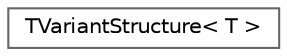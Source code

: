digraph "Graphical Class Hierarchy"
{
 // INTERACTIVE_SVG=YES
 // LATEX_PDF_SIZE
  bgcolor="transparent";
  edge [fontname=Helvetica,fontsize=10,labelfontname=Helvetica,labelfontsize=10];
  node [fontname=Helvetica,fontsize=10,shape=box,height=0.2,width=0.4];
  rankdir="LR";
  Node0 [id="Node000000",label="TVariantStructure\< T \>",height=0.2,width=0.4,color="grey40", fillcolor="white", style="filled",URL="$de/d3b/structTVariantStructure.html",tooltip=" "];
}
